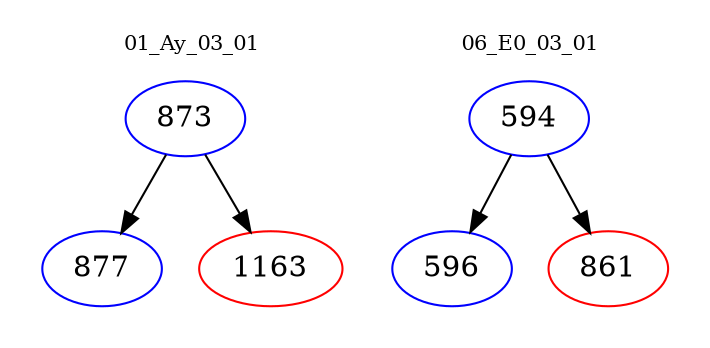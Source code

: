 digraph{
subgraph cluster_0 {
color = white
label = "01_Ay_03_01";
fontsize=10;
T0_873 [label="873", color="blue"]
T0_873 -> T0_877 [color="black"]
T0_877 [label="877", color="blue"]
T0_873 -> T0_1163 [color="black"]
T0_1163 [label="1163", color="red"]
}
subgraph cluster_1 {
color = white
label = "06_E0_03_01";
fontsize=10;
T1_594 [label="594", color="blue"]
T1_594 -> T1_596 [color="black"]
T1_596 [label="596", color="blue"]
T1_594 -> T1_861 [color="black"]
T1_861 [label="861", color="red"]
}
}
